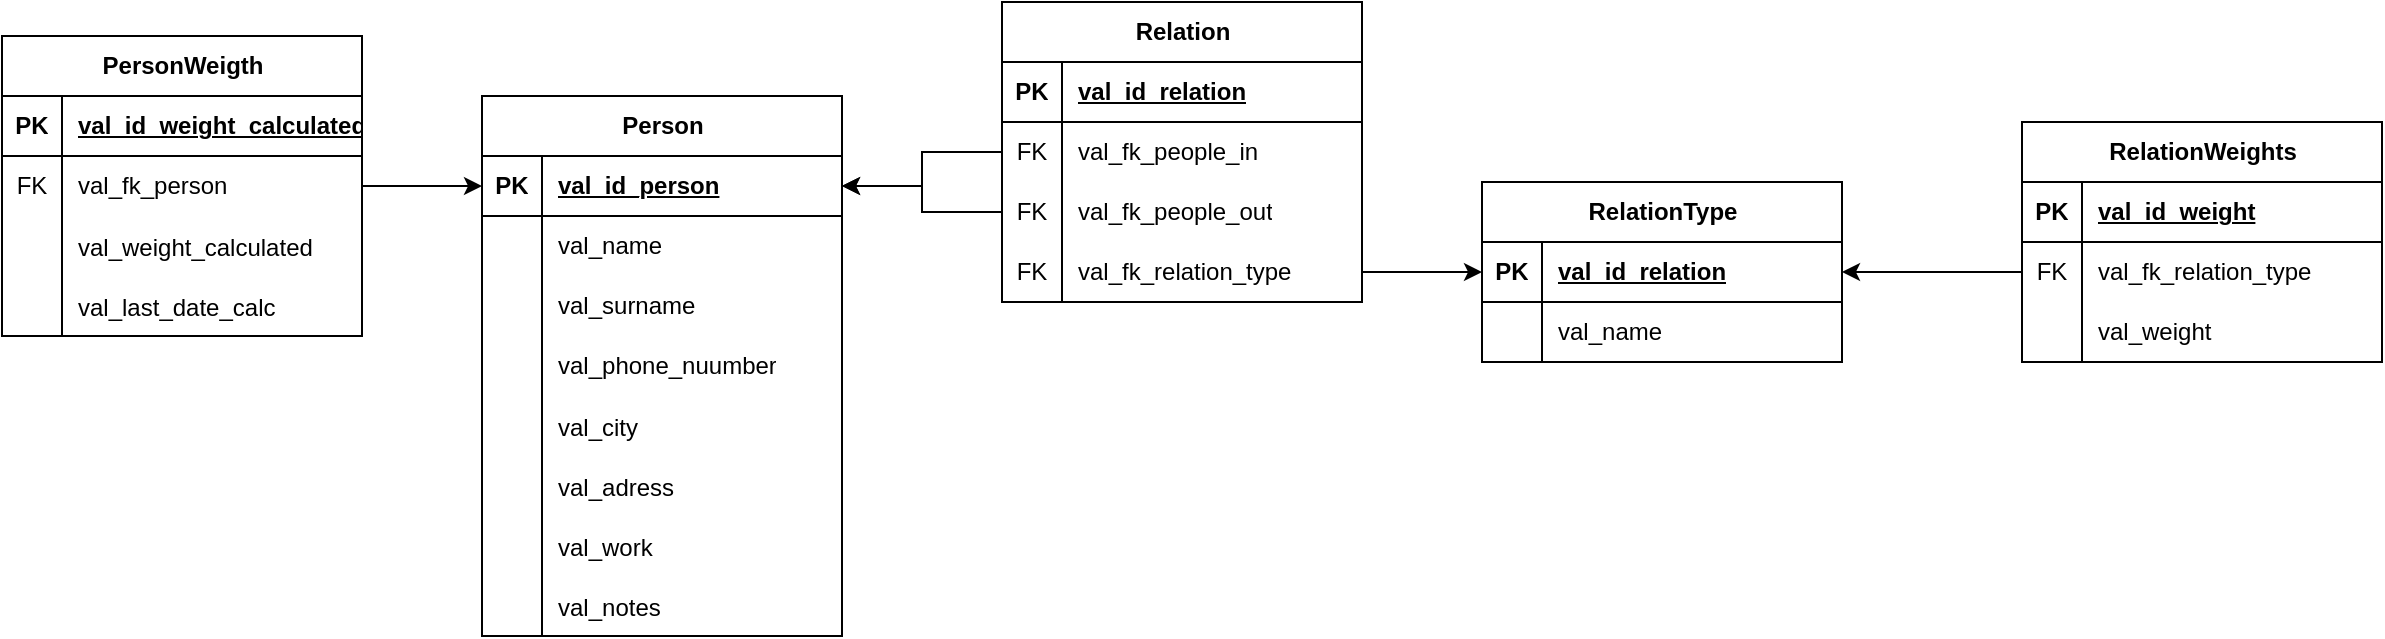 <mxfile version="21.2.8" type="device">
  <diagram id="R2lEEEUBdFMjLlhIrx00" name="Page-1">
    <mxGraphModel dx="1886" dy="606" grid="1" gridSize="10" guides="1" tooltips="1" connect="1" arrows="1" fold="1" page="1" pageScale="1" pageWidth="850" pageHeight="1100" math="0" shadow="0" extFonts="Permanent Marker^https://fonts.googleapis.com/css?family=Permanent+Marker">
      <root>
        <mxCell id="0" />
        <mxCell id="1" parent="0" />
        <mxCell id="1rvIrhGIlW54OYTGhbWG-1" value="Person" style="shape=table;startSize=30;container=1;collapsible=1;childLayout=tableLayout;fixedRows=1;rowLines=0;fontStyle=1;align=center;resizeLast=1;html=1;" vertex="1" parent="1">
          <mxGeometry x="100" y="337" width="180" height="270" as="geometry" />
        </mxCell>
        <mxCell id="1rvIrhGIlW54OYTGhbWG-2" value="" style="shape=tableRow;horizontal=0;startSize=0;swimlaneHead=0;swimlaneBody=0;fillColor=none;collapsible=0;dropTarget=0;points=[[0,0.5],[1,0.5]];portConstraint=eastwest;top=0;left=0;right=0;bottom=1;" vertex="1" parent="1rvIrhGIlW54OYTGhbWG-1">
          <mxGeometry y="30" width="180" height="30" as="geometry" />
        </mxCell>
        <mxCell id="1rvIrhGIlW54OYTGhbWG-3" value="PK" style="shape=partialRectangle;connectable=0;fillColor=none;top=0;left=0;bottom=0;right=0;fontStyle=1;overflow=hidden;whiteSpace=wrap;html=1;" vertex="1" parent="1rvIrhGIlW54OYTGhbWG-2">
          <mxGeometry width="30" height="30" as="geometry">
            <mxRectangle width="30" height="30" as="alternateBounds" />
          </mxGeometry>
        </mxCell>
        <mxCell id="1rvIrhGIlW54OYTGhbWG-4" value="val_id_person" style="shape=partialRectangle;connectable=0;fillColor=none;top=0;left=0;bottom=0;right=0;align=left;spacingLeft=6;fontStyle=5;overflow=hidden;whiteSpace=wrap;html=1;" vertex="1" parent="1rvIrhGIlW54OYTGhbWG-2">
          <mxGeometry x="30" width="150" height="30" as="geometry">
            <mxRectangle width="150" height="30" as="alternateBounds" />
          </mxGeometry>
        </mxCell>
        <mxCell id="1rvIrhGIlW54OYTGhbWG-5" value="" style="shape=tableRow;horizontal=0;startSize=0;swimlaneHead=0;swimlaneBody=0;fillColor=none;collapsible=0;dropTarget=0;points=[[0,0.5],[1,0.5]];portConstraint=eastwest;top=0;left=0;right=0;bottom=0;" vertex="1" parent="1rvIrhGIlW54OYTGhbWG-1">
          <mxGeometry y="60" width="180" height="30" as="geometry" />
        </mxCell>
        <mxCell id="1rvIrhGIlW54OYTGhbWG-6" value="" style="shape=partialRectangle;connectable=0;fillColor=none;top=0;left=0;bottom=0;right=0;editable=1;overflow=hidden;whiteSpace=wrap;html=1;" vertex="1" parent="1rvIrhGIlW54OYTGhbWG-5">
          <mxGeometry width="30" height="30" as="geometry">
            <mxRectangle width="30" height="30" as="alternateBounds" />
          </mxGeometry>
        </mxCell>
        <mxCell id="1rvIrhGIlW54OYTGhbWG-7" value="val_name" style="shape=partialRectangle;connectable=0;fillColor=none;top=0;left=0;bottom=0;right=0;align=left;spacingLeft=6;overflow=hidden;whiteSpace=wrap;html=1;" vertex="1" parent="1rvIrhGIlW54OYTGhbWG-5">
          <mxGeometry x="30" width="150" height="30" as="geometry">
            <mxRectangle width="150" height="30" as="alternateBounds" />
          </mxGeometry>
        </mxCell>
        <mxCell id="1rvIrhGIlW54OYTGhbWG-8" value="" style="shape=tableRow;horizontal=0;startSize=0;swimlaneHead=0;swimlaneBody=0;fillColor=none;collapsible=0;dropTarget=0;points=[[0,0.5],[1,0.5]];portConstraint=eastwest;top=0;left=0;right=0;bottom=0;" vertex="1" parent="1rvIrhGIlW54OYTGhbWG-1">
          <mxGeometry y="90" width="180" height="30" as="geometry" />
        </mxCell>
        <mxCell id="1rvIrhGIlW54OYTGhbWG-9" value="" style="shape=partialRectangle;connectable=0;fillColor=none;top=0;left=0;bottom=0;right=0;editable=1;overflow=hidden;whiteSpace=wrap;html=1;" vertex="1" parent="1rvIrhGIlW54OYTGhbWG-8">
          <mxGeometry width="30" height="30" as="geometry">
            <mxRectangle width="30" height="30" as="alternateBounds" />
          </mxGeometry>
        </mxCell>
        <mxCell id="1rvIrhGIlW54OYTGhbWG-10" value="val_surname" style="shape=partialRectangle;connectable=0;fillColor=none;top=0;left=0;bottom=0;right=0;align=left;spacingLeft=6;overflow=hidden;whiteSpace=wrap;html=1;" vertex="1" parent="1rvIrhGIlW54OYTGhbWG-8">
          <mxGeometry x="30" width="150" height="30" as="geometry">
            <mxRectangle width="150" height="30" as="alternateBounds" />
          </mxGeometry>
        </mxCell>
        <mxCell id="1rvIrhGIlW54OYTGhbWG-11" value="" style="shape=tableRow;horizontal=0;startSize=0;swimlaneHead=0;swimlaneBody=0;fillColor=none;collapsible=0;dropTarget=0;points=[[0,0.5],[1,0.5]];portConstraint=eastwest;top=0;left=0;right=0;bottom=0;" vertex="1" parent="1rvIrhGIlW54OYTGhbWG-1">
          <mxGeometry y="120" width="180" height="30" as="geometry" />
        </mxCell>
        <mxCell id="1rvIrhGIlW54OYTGhbWG-12" value="" style="shape=partialRectangle;connectable=0;fillColor=none;top=0;left=0;bottom=0;right=0;editable=1;overflow=hidden;whiteSpace=wrap;html=1;" vertex="1" parent="1rvIrhGIlW54OYTGhbWG-11">
          <mxGeometry width="30" height="30" as="geometry">
            <mxRectangle width="30" height="30" as="alternateBounds" />
          </mxGeometry>
        </mxCell>
        <mxCell id="1rvIrhGIlW54OYTGhbWG-13" value="val_phone_nuumber" style="shape=partialRectangle;connectable=0;fillColor=none;top=0;left=0;bottom=0;right=0;align=left;spacingLeft=6;overflow=hidden;whiteSpace=wrap;html=1;" vertex="1" parent="1rvIrhGIlW54OYTGhbWG-11">
          <mxGeometry x="30" width="150" height="30" as="geometry">
            <mxRectangle width="150" height="30" as="alternateBounds" />
          </mxGeometry>
        </mxCell>
        <mxCell id="1rvIrhGIlW54OYTGhbWG-71" value="" style="shape=tableRow;horizontal=0;startSize=0;swimlaneHead=0;swimlaneBody=0;fillColor=none;collapsible=0;dropTarget=0;points=[[0,0.5],[1,0.5]];portConstraint=eastwest;top=0;left=0;right=0;bottom=0;" vertex="1" parent="1rvIrhGIlW54OYTGhbWG-1">
          <mxGeometry y="150" width="180" height="30" as="geometry" />
        </mxCell>
        <mxCell id="1rvIrhGIlW54OYTGhbWG-72" value="" style="shape=partialRectangle;connectable=0;fillColor=none;top=0;left=0;bottom=0;right=0;editable=1;overflow=hidden;" vertex="1" parent="1rvIrhGIlW54OYTGhbWG-71">
          <mxGeometry width="30" height="30" as="geometry">
            <mxRectangle width="30" height="30" as="alternateBounds" />
          </mxGeometry>
        </mxCell>
        <mxCell id="1rvIrhGIlW54OYTGhbWG-73" value="val_city" style="shape=partialRectangle;connectable=0;fillColor=none;top=0;left=0;bottom=0;right=0;align=left;spacingLeft=6;overflow=hidden;" vertex="1" parent="1rvIrhGIlW54OYTGhbWG-71">
          <mxGeometry x="30" width="150" height="30" as="geometry">
            <mxRectangle width="150" height="30" as="alternateBounds" />
          </mxGeometry>
        </mxCell>
        <mxCell id="1rvIrhGIlW54OYTGhbWG-74" value="" style="shape=tableRow;horizontal=0;startSize=0;swimlaneHead=0;swimlaneBody=0;fillColor=none;collapsible=0;dropTarget=0;points=[[0,0.5],[1,0.5]];portConstraint=eastwest;top=0;left=0;right=0;bottom=0;" vertex="1" parent="1rvIrhGIlW54OYTGhbWG-1">
          <mxGeometry y="180" width="180" height="30" as="geometry" />
        </mxCell>
        <mxCell id="1rvIrhGIlW54OYTGhbWG-75" value="" style="shape=partialRectangle;connectable=0;fillColor=none;top=0;left=0;bottom=0;right=0;editable=1;overflow=hidden;" vertex="1" parent="1rvIrhGIlW54OYTGhbWG-74">
          <mxGeometry width="30" height="30" as="geometry">
            <mxRectangle width="30" height="30" as="alternateBounds" />
          </mxGeometry>
        </mxCell>
        <mxCell id="1rvIrhGIlW54OYTGhbWG-76" value="val_adress" style="shape=partialRectangle;connectable=0;fillColor=none;top=0;left=0;bottom=0;right=0;align=left;spacingLeft=6;overflow=hidden;" vertex="1" parent="1rvIrhGIlW54OYTGhbWG-74">
          <mxGeometry x="30" width="150" height="30" as="geometry">
            <mxRectangle width="150" height="30" as="alternateBounds" />
          </mxGeometry>
        </mxCell>
        <mxCell id="1rvIrhGIlW54OYTGhbWG-77" value="" style="shape=tableRow;horizontal=0;startSize=0;swimlaneHead=0;swimlaneBody=0;fillColor=none;collapsible=0;dropTarget=0;points=[[0,0.5],[1,0.5]];portConstraint=eastwest;top=0;left=0;right=0;bottom=0;" vertex="1" parent="1rvIrhGIlW54OYTGhbWG-1">
          <mxGeometry y="210" width="180" height="30" as="geometry" />
        </mxCell>
        <mxCell id="1rvIrhGIlW54OYTGhbWG-78" value="" style="shape=partialRectangle;connectable=0;fillColor=none;top=0;left=0;bottom=0;right=0;editable=1;overflow=hidden;" vertex="1" parent="1rvIrhGIlW54OYTGhbWG-77">
          <mxGeometry width="30" height="30" as="geometry">
            <mxRectangle width="30" height="30" as="alternateBounds" />
          </mxGeometry>
        </mxCell>
        <mxCell id="1rvIrhGIlW54OYTGhbWG-79" value="val_work" style="shape=partialRectangle;connectable=0;fillColor=none;top=0;left=0;bottom=0;right=0;align=left;spacingLeft=6;overflow=hidden;" vertex="1" parent="1rvIrhGIlW54OYTGhbWG-77">
          <mxGeometry x="30" width="150" height="30" as="geometry">
            <mxRectangle width="150" height="30" as="alternateBounds" />
          </mxGeometry>
        </mxCell>
        <mxCell id="1rvIrhGIlW54OYTGhbWG-80" value="" style="shape=tableRow;horizontal=0;startSize=0;swimlaneHead=0;swimlaneBody=0;fillColor=none;collapsible=0;dropTarget=0;points=[[0,0.5],[1,0.5]];portConstraint=eastwest;top=0;left=0;right=0;bottom=0;" vertex="1" parent="1rvIrhGIlW54OYTGhbWG-1">
          <mxGeometry y="240" width="180" height="30" as="geometry" />
        </mxCell>
        <mxCell id="1rvIrhGIlW54OYTGhbWG-81" value="" style="shape=partialRectangle;connectable=0;fillColor=none;top=0;left=0;bottom=0;right=0;editable=1;overflow=hidden;" vertex="1" parent="1rvIrhGIlW54OYTGhbWG-80">
          <mxGeometry width="30" height="30" as="geometry">
            <mxRectangle width="30" height="30" as="alternateBounds" />
          </mxGeometry>
        </mxCell>
        <mxCell id="1rvIrhGIlW54OYTGhbWG-82" value="val_notes" style="shape=partialRectangle;connectable=0;fillColor=none;top=0;left=0;bottom=0;right=0;align=left;spacingLeft=6;overflow=hidden;" vertex="1" parent="1rvIrhGIlW54OYTGhbWG-80">
          <mxGeometry x="30" width="150" height="30" as="geometry">
            <mxRectangle width="150" height="30" as="alternateBounds" />
          </mxGeometry>
        </mxCell>
        <mxCell id="1rvIrhGIlW54OYTGhbWG-27" value="RelationType" style="shape=table;startSize=30;container=1;collapsible=1;childLayout=tableLayout;fixedRows=1;rowLines=0;fontStyle=1;align=center;resizeLast=1;html=1;" vertex="1" parent="1">
          <mxGeometry x="600" y="380" width="180" height="90" as="geometry" />
        </mxCell>
        <mxCell id="1rvIrhGIlW54OYTGhbWG-28" value="" style="shape=tableRow;horizontal=0;startSize=0;swimlaneHead=0;swimlaneBody=0;fillColor=none;collapsible=0;dropTarget=0;points=[[0,0.5],[1,0.5]];portConstraint=eastwest;top=0;left=0;right=0;bottom=1;" vertex="1" parent="1rvIrhGIlW54OYTGhbWG-27">
          <mxGeometry y="30" width="180" height="30" as="geometry" />
        </mxCell>
        <mxCell id="1rvIrhGIlW54OYTGhbWG-29" value="PK" style="shape=partialRectangle;connectable=0;fillColor=none;top=0;left=0;bottom=0;right=0;fontStyle=1;overflow=hidden;whiteSpace=wrap;html=1;" vertex="1" parent="1rvIrhGIlW54OYTGhbWG-28">
          <mxGeometry width="30" height="30" as="geometry">
            <mxRectangle width="30" height="30" as="alternateBounds" />
          </mxGeometry>
        </mxCell>
        <mxCell id="1rvIrhGIlW54OYTGhbWG-30" value="val_id_relation" style="shape=partialRectangle;connectable=0;fillColor=none;top=0;left=0;bottom=0;right=0;align=left;spacingLeft=6;fontStyle=5;overflow=hidden;whiteSpace=wrap;html=1;" vertex="1" parent="1rvIrhGIlW54OYTGhbWG-28">
          <mxGeometry x="30" width="150" height="30" as="geometry">
            <mxRectangle width="150" height="30" as="alternateBounds" />
          </mxGeometry>
        </mxCell>
        <mxCell id="1rvIrhGIlW54OYTGhbWG-31" value="" style="shape=tableRow;horizontal=0;startSize=0;swimlaneHead=0;swimlaneBody=0;fillColor=none;collapsible=0;dropTarget=0;points=[[0,0.5],[1,0.5]];portConstraint=eastwest;top=0;left=0;right=0;bottom=0;" vertex="1" parent="1rvIrhGIlW54OYTGhbWG-27">
          <mxGeometry y="60" width="180" height="30" as="geometry" />
        </mxCell>
        <mxCell id="1rvIrhGIlW54OYTGhbWG-32" value="" style="shape=partialRectangle;connectable=0;fillColor=none;top=0;left=0;bottom=0;right=0;editable=1;overflow=hidden;whiteSpace=wrap;html=1;" vertex="1" parent="1rvIrhGIlW54OYTGhbWG-31">
          <mxGeometry width="30" height="30" as="geometry">
            <mxRectangle width="30" height="30" as="alternateBounds" />
          </mxGeometry>
        </mxCell>
        <mxCell id="1rvIrhGIlW54OYTGhbWG-33" value="val_name" style="shape=partialRectangle;connectable=0;fillColor=none;top=0;left=0;bottom=0;right=0;align=left;spacingLeft=6;overflow=hidden;whiteSpace=wrap;html=1;" vertex="1" parent="1rvIrhGIlW54OYTGhbWG-31">
          <mxGeometry x="30" width="150" height="30" as="geometry">
            <mxRectangle width="150" height="30" as="alternateBounds" />
          </mxGeometry>
        </mxCell>
        <mxCell id="1rvIrhGIlW54OYTGhbWG-40" value="RelationWeights" style="shape=table;startSize=30;container=1;collapsible=1;childLayout=tableLayout;fixedRows=1;rowLines=0;fontStyle=1;align=center;resizeLast=1;html=1;" vertex="1" parent="1">
          <mxGeometry x="870" y="350" width="180" height="120" as="geometry" />
        </mxCell>
        <mxCell id="1rvIrhGIlW54OYTGhbWG-41" value="" style="shape=tableRow;horizontal=0;startSize=0;swimlaneHead=0;swimlaneBody=0;fillColor=none;collapsible=0;dropTarget=0;points=[[0,0.5],[1,0.5]];portConstraint=eastwest;top=0;left=0;right=0;bottom=1;" vertex="1" parent="1rvIrhGIlW54OYTGhbWG-40">
          <mxGeometry y="30" width="180" height="30" as="geometry" />
        </mxCell>
        <mxCell id="1rvIrhGIlW54OYTGhbWG-42" value="PK" style="shape=partialRectangle;connectable=0;fillColor=none;top=0;left=0;bottom=0;right=0;fontStyle=1;overflow=hidden;whiteSpace=wrap;html=1;" vertex="1" parent="1rvIrhGIlW54OYTGhbWG-41">
          <mxGeometry width="30" height="30" as="geometry">
            <mxRectangle width="30" height="30" as="alternateBounds" />
          </mxGeometry>
        </mxCell>
        <mxCell id="1rvIrhGIlW54OYTGhbWG-43" value="val_id_weight" style="shape=partialRectangle;connectable=0;fillColor=none;top=0;left=0;bottom=0;right=0;align=left;spacingLeft=6;fontStyle=5;overflow=hidden;whiteSpace=wrap;html=1;" vertex="1" parent="1rvIrhGIlW54OYTGhbWG-41">
          <mxGeometry x="30" width="150" height="30" as="geometry">
            <mxRectangle width="150" height="30" as="alternateBounds" />
          </mxGeometry>
        </mxCell>
        <mxCell id="1rvIrhGIlW54OYTGhbWG-44" value="" style="shape=tableRow;horizontal=0;startSize=0;swimlaneHead=0;swimlaneBody=0;fillColor=none;collapsible=0;dropTarget=0;points=[[0,0.5],[1,0.5]];portConstraint=eastwest;top=0;left=0;right=0;bottom=0;" vertex="1" parent="1rvIrhGIlW54OYTGhbWG-40">
          <mxGeometry y="60" width="180" height="30" as="geometry" />
        </mxCell>
        <mxCell id="1rvIrhGIlW54OYTGhbWG-45" value="FK" style="shape=partialRectangle;connectable=0;fillColor=none;top=0;left=0;bottom=0;right=0;editable=1;overflow=hidden;whiteSpace=wrap;html=1;" vertex="1" parent="1rvIrhGIlW54OYTGhbWG-44">
          <mxGeometry width="30" height="30" as="geometry">
            <mxRectangle width="30" height="30" as="alternateBounds" />
          </mxGeometry>
        </mxCell>
        <mxCell id="1rvIrhGIlW54OYTGhbWG-46" value="val_fk_relation_type" style="shape=partialRectangle;connectable=0;fillColor=none;top=0;left=0;bottom=0;right=0;align=left;spacingLeft=6;overflow=hidden;whiteSpace=wrap;html=1;" vertex="1" parent="1rvIrhGIlW54OYTGhbWG-44">
          <mxGeometry x="30" width="150" height="30" as="geometry">
            <mxRectangle width="150" height="30" as="alternateBounds" />
          </mxGeometry>
        </mxCell>
        <mxCell id="1rvIrhGIlW54OYTGhbWG-47" value="" style="shape=tableRow;horizontal=0;startSize=0;swimlaneHead=0;swimlaneBody=0;fillColor=none;collapsible=0;dropTarget=0;points=[[0,0.5],[1,0.5]];portConstraint=eastwest;top=0;left=0;right=0;bottom=0;" vertex="1" parent="1rvIrhGIlW54OYTGhbWG-40">
          <mxGeometry y="90" width="180" height="30" as="geometry" />
        </mxCell>
        <mxCell id="1rvIrhGIlW54OYTGhbWG-48" value="" style="shape=partialRectangle;connectable=0;fillColor=none;top=0;left=0;bottom=0;right=0;editable=1;overflow=hidden;whiteSpace=wrap;html=1;" vertex="1" parent="1rvIrhGIlW54OYTGhbWG-47">
          <mxGeometry width="30" height="30" as="geometry">
            <mxRectangle width="30" height="30" as="alternateBounds" />
          </mxGeometry>
        </mxCell>
        <mxCell id="1rvIrhGIlW54OYTGhbWG-49" value="val_weight" style="shape=partialRectangle;connectable=0;fillColor=none;top=0;left=0;bottom=0;right=0;align=left;spacingLeft=6;overflow=hidden;whiteSpace=wrap;html=1;" vertex="1" parent="1rvIrhGIlW54OYTGhbWG-47">
          <mxGeometry x="30" width="150" height="30" as="geometry">
            <mxRectangle width="150" height="30" as="alternateBounds" />
          </mxGeometry>
        </mxCell>
        <mxCell id="1rvIrhGIlW54OYTGhbWG-53" value="Relation" style="shape=table;startSize=30;container=1;collapsible=1;childLayout=tableLayout;fixedRows=1;rowLines=0;fontStyle=1;align=center;resizeLast=1;html=1;" vertex="1" parent="1">
          <mxGeometry x="360" y="290" width="180" height="150" as="geometry" />
        </mxCell>
        <mxCell id="1rvIrhGIlW54OYTGhbWG-54" value="" style="shape=tableRow;horizontal=0;startSize=0;swimlaneHead=0;swimlaneBody=0;fillColor=none;collapsible=0;dropTarget=0;points=[[0,0.5],[1,0.5]];portConstraint=eastwest;top=0;left=0;right=0;bottom=1;" vertex="1" parent="1rvIrhGIlW54OYTGhbWG-53">
          <mxGeometry y="30" width="180" height="30" as="geometry" />
        </mxCell>
        <mxCell id="1rvIrhGIlW54OYTGhbWG-55" value="PK" style="shape=partialRectangle;connectable=0;fillColor=none;top=0;left=0;bottom=0;right=0;fontStyle=1;overflow=hidden;whiteSpace=wrap;html=1;" vertex="1" parent="1rvIrhGIlW54OYTGhbWG-54">
          <mxGeometry width="30" height="30" as="geometry">
            <mxRectangle width="30" height="30" as="alternateBounds" />
          </mxGeometry>
        </mxCell>
        <mxCell id="1rvIrhGIlW54OYTGhbWG-56" value="val_id_relation" style="shape=partialRectangle;connectable=0;fillColor=none;top=0;left=0;bottom=0;right=0;align=left;spacingLeft=6;fontStyle=5;overflow=hidden;whiteSpace=wrap;html=1;" vertex="1" parent="1rvIrhGIlW54OYTGhbWG-54">
          <mxGeometry x="30" width="150" height="30" as="geometry">
            <mxRectangle width="150" height="30" as="alternateBounds" />
          </mxGeometry>
        </mxCell>
        <mxCell id="1rvIrhGIlW54OYTGhbWG-57" value="" style="shape=tableRow;horizontal=0;startSize=0;swimlaneHead=0;swimlaneBody=0;fillColor=none;collapsible=0;dropTarget=0;points=[[0,0.5],[1,0.5]];portConstraint=eastwest;top=0;left=0;right=0;bottom=0;" vertex="1" parent="1rvIrhGIlW54OYTGhbWG-53">
          <mxGeometry y="60" width="180" height="30" as="geometry" />
        </mxCell>
        <mxCell id="1rvIrhGIlW54OYTGhbWG-58" value="FK" style="shape=partialRectangle;connectable=0;fillColor=none;top=0;left=0;bottom=0;right=0;editable=1;overflow=hidden;whiteSpace=wrap;html=1;" vertex="1" parent="1rvIrhGIlW54OYTGhbWG-57">
          <mxGeometry width="30" height="30" as="geometry">
            <mxRectangle width="30" height="30" as="alternateBounds" />
          </mxGeometry>
        </mxCell>
        <mxCell id="1rvIrhGIlW54OYTGhbWG-59" value="val_fk_people_in" style="shape=partialRectangle;connectable=0;fillColor=none;top=0;left=0;bottom=0;right=0;align=left;spacingLeft=6;overflow=hidden;whiteSpace=wrap;html=1;" vertex="1" parent="1rvIrhGIlW54OYTGhbWG-57">
          <mxGeometry x="30" width="150" height="30" as="geometry">
            <mxRectangle width="150" height="30" as="alternateBounds" />
          </mxGeometry>
        </mxCell>
        <mxCell id="1rvIrhGIlW54OYTGhbWG-60" value="" style="shape=tableRow;horizontal=0;startSize=0;swimlaneHead=0;swimlaneBody=0;fillColor=none;collapsible=0;dropTarget=0;points=[[0,0.5],[1,0.5]];portConstraint=eastwest;top=0;left=0;right=0;bottom=0;" vertex="1" parent="1rvIrhGIlW54OYTGhbWG-53">
          <mxGeometry y="90" width="180" height="30" as="geometry" />
        </mxCell>
        <mxCell id="1rvIrhGIlW54OYTGhbWG-61" value="FK" style="shape=partialRectangle;connectable=0;fillColor=none;top=0;left=0;bottom=0;right=0;editable=1;overflow=hidden;whiteSpace=wrap;html=1;" vertex="1" parent="1rvIrhGIlW54OYTGhbWG-60">
          <mxGeometry width="30" height="30" as="geometry">
            <mxRectangle width="30" height="30" as="alternateBounds" />
          </mxGeometry>
        </mxCell>
        <mxCell id="1rvIrhGIlW54OYTGhbWG-62" value="val_fk_people_out" style="shape=partialRectangle;connectable=0;fillColor=none;top=0;left=0;bottom=0;right=0;align=left;spacingLeft=6;overflow=hidden;whiteSpace=wrap;html=1;" vertex="1" parent="1rvIrhGIlW54OYTGhbWG-60">
          <mxGeometry x="30" width="150" height="30" as="geometry">
            <mxRectangle width="150" height="30" as="alternateBounds" />
          </mxGeometry>
        </mxCell>
        <mxCell id="1rvIrhGIlW54OYTGhbWG-63" value="" style="shape=tableRow;horizontal=0;startSize=0;swimlaneHead=0;swimlaneBody=0;fillColor=none;collapsible=0;dropTarget=0;points=[[0,0.5],[1,0.5]];portConstraint=eastwest;top=0;left=0;right=0;bottom=0;" vertex="1" parent="1rvIrhGIlW54OYTGhbWG-53">
          <mxGeometry y="120" width="180" height="30" as="geometry" />
        </mxCell>
        <mxCell id="1rvIrhGIlW54OYTGhbWG-64" value="FK" style="shape=partialRectangle;connectable=0;fillColor=none;top=0;left=0;bottom=0;right=0;editable=1;overflow=hidden;whiteSpace=wrap;html=1;" vertex="1" parent="1rvIrhGIlW54OYTGhbWG-63">
          <mxGeometry width="30" height="30" as="geometry">
            <mxRectangle width="30" height="30" as="alternateBounds" />
          </mxGeometry>
        </mxCell>
        <mxCell id="1rvIrhGIlW54OYTGhbWG-65" value="val_fk_relation_type" style="shape=partialRectangle;connectable=0;fillColor=none;top=0;left=0;bottom=0;right=0;align=left;spacingLeft=6;overflow=hidden;whiteSpace=wrap;html=1;" vertex="1" parent="1rvIrhGIlW54OYTGhbWG-63">
          <mxGeometry x="30" width="150" height="30" as="geometry">
            <mxRectangle width="150" height="30" as="alternateBounds" />
          </mxGeometry>
        </mxCell>
        <mxCell id="1rvIrhGIlW54OYTGhbWG-66" style="edgeStyle=orthogonalEdgeStyle;rounded=0;orthogonalLoop=1;jettySize=auto;html=1;" edge="1" parent="1" source="1rvIrhGIlW54OYTGhbWG-44" target="1rvIrhGIlW54OYTGhbWG-28">
          <mxGeometry relative="1" as="geometry" />
        </mxCell>
        <mxCell id="1rvIrhGIlW54OYTGhbWG-67" style="edgeStyle=orthogonalEdgeStyle;rounded=0;orthogonalLoop=1;jettySize=auto;html=1;entryX=1;entryY=0.5;entryDx=0;entryDy=0;" edge="1" parent="1" source="1rvIrhGIlW54OYTGhbWG-57" target="1rvIrhGIlW54OYTGhbWG-2">
          <mxGeometry relative="1" as="geometry" />
        </mxCell>
        <mxCell id="1rvIrhGIlW54OYTGhbWG-69" style="edgeStyle=orthogonalEdgeStyle;rounded=0;orthogonalLoop=1;jettySize=auto;html=1;" edge="1" parent="1" source="1rvIrhGIlW54OYTGhbWG-60" target="1rvIrhGIlW54OYTGhbWG-2">
          <mxGeometry relative="1" as="geometry" />
        </mxCell>
        <mxCell id="1rvIrhGIlW54OYTGhbWG-70" style="edgeStyle=orthogonalEdgeStyle;rounded=0;orthogonalLoop=1;jettySize=auto;html=1;" edge="1" parent="1" source="1rvIrhGIlW54OYTGhbWG-63" target="1rvIrhGIlW54OYTGhbWG-28">
          <mxGeometry relative="1" as="geometry" />
        </mxCell>
        <mxCell id="1rvIrhGIlW54OYTGhbWG-83" value="PersonWeigth" style="shape=table;startSize=30;container=1;collapsible=1;childLayout=tableLayout;fixedRows=1;rowLines=0;fontStyle=1;align=center;resizeLast=1;html=1;" vertex="1" parent="1">
          <mxGeometry x="-140" y="307" width="180" height="150" as="geometry" />
        </mxCell>
        <mxCell id="1rvIrhGIlW54OYTGhbWG-84" value="" style="shape=tableRow;horizontal=0;startSize=0;swimlaneHead=0;swimlaneBody=0;fillColor=none;collapsible=0;dropTarget=0;points=[[0,0.5],[1,0.5]];portConstraint=eastwest;top=0;left=0;right=0;bottom=1;" vertex="1" parent="1rvIrhGIlW54OYTGhbWG-83">
          <mxGeometry y="30" width="180" height="30" as="geometry" />
        </mxCell>
        <mxCell id="1rvIrhGIlW54OYTGhbWG-85" value="PK" style="shape=partialRectangle;connectable=0;fillColor=none;top=0;left=0;bottom=0;right=0;fontStyle=1;overflow=hidden;whiteSpace=wrap;html=1;" vertex="1" parent="1rvIrhGIlW54OYTGhbWG-84">
          <mxGeometry width="30" height="30" as="geometry">
            <mxRectangle width="30" height="30" as="alternateBounds" />
          </mxGeometry>
        </mxCell>
        <mxCell id="1rvIrhGIlW54OYTGhbWG-86" value="val_id_weight_calculated" style="shape=partialRectangle;connectable=0;fillColor=none;top=0;left=0;bottom=0;right=0;align=left;spacingLeft=6;fontStyle=5;overflow=hidden;whiteSpace=wrap;html=1;" vertex="1" parent="1rvIrhGIlW54OYTGhbWG-84">
          <mxGeometry x="30" width="150" height="30" as="geometry">
            <mxRectangle width="150" height="30" as="alternateBounds" />
          </mxGeometry>
        </mxCell>
        <mxCell id="1rvIrhGIlW54OYTGhbWG-87" value="" style="shape=tableRow;horizontal=0;startSize=0;swimlaneHead=0;swimlaneBody=0;fillColor=none;collapsible=0;dropTarget=0;points=[[0,0.5],[1,0.5]];portConstraint=eastwest;top=0;left=0;right=0;bottom=0;" vertex="1" parent="1rvIrhGIlW54OYTGhbWG-83">
          <mxGeometry y="60" width="180" height="30" as="geometry" />
        </mxCell>
        <mxCell id="1rvIrhGIlW54OYTGhbWG-88" value="FK" style="shape=partialRectangle;connectable=0;fillColor=none;top=0;left=0;bottom=0;right=0;editable=1;overflow=hidden;whiteSpace=wrap;html=1;" vertex="1" parent="1rvIrhGIlW54OYTGhbWG-87">
          <mxGeometry width="30" height="30" as="geometry">
            <mxRectangle width="30" height="30" as="alternateBounds" />
          </mxGeometry>
        </mxCell>
        <mxCell id="1rvIrhGIlW54OYTGhbWG-89" value="val_fk_person" style="shape=partialRectangle;connectable=0;fillColor=none;top=0;left=0;bottom=0;right=0;align=left;spacingLeft=6;overflow=hidden;whiteSpace=wrap;html=1;" vertex="1" parent="1rvIrhGIlW54OYTGhbWG-87">
          <mxGeometry x="30" width="150" height="30" as="geometry">
            <mxRectangle width="150" height="30" as="alternateBounds" />
          </mxGeometry>
        </mxCell>
        <mxCell id="1rvIrhGIlW54OYTGhbWG-90" value="" style="shape=tableRow;horizontal=0;startSize=0;swimlaneHead=0;swimlaneBody=0;fillColor=none;collapsible=0;dropTarget=0;points=[[0,0.5],[1,0.5]];portConstraint=eastwest;top=0;left=0;right=0;bottom=0;" vertex="1" parent="1rvIrhGIlW54OYTGhbWG-83">
          <mxGeometry y="90" width="180" height="30" as="geometry" />
        </mxCell>
        <mxCell id="1rvIrhGIlW54OYTGhbWG-91" value="" style="shape=partialRectangle;connectable=0;fillColor=none;top=0;left=0;bottom=0;right=0;editable=1;overflow=hidden;" vertex="1" parent="1rvIrhGIlW54OYTGhbWG-90">
          <mxGeometry width="30" height="30" as="geometry">
            <mxRectangle width="30" height="30" as="alternateBounds" />
          </mxGeometry>
        </mxCell>
        <mxCell id="1rvIrhGIlW54OYTGhbWG-92" value="val_weight_calculated" style="shape=partialRectangle;connectable=0;fillColor=none;top=0;left=0;bottom=0;right=0;align=left;spacingLeft=6;overflow=hidden;" vertex="1" parent="1rvIrhGIlW54OYTGhbWG-90">
          <mxGeometry x="30" width="150" height="30" as="geometry">
            <mxRectangle width="150" height="30" as="alternateBounds" />
          </mxGeometry>
        </mxCell>
        <mxCell id="1rvIrhGIlW54OYTGhbWG-93" value="" style="shape=tableRow;horizontal=0;startSize=0;swimlaneHead=0;swimlaneBody=0;fillColor=none;collapsible=0;dropTarget=0;points=[[0,0.5],[1,0.5]];portConstraint=eastwest;top=0;left=0;right=0;bottom=0;" vertex="1" parent="1rvIrhGIlW54OYTGhbWG-83">
          <mxGeometry y="120" width="180" height="30" as="geometry" />
        </mxCell>
        <mxCell id="1rvIrhGIlW54OYTGhbWG-94" value="" style="shape=partialRectangle;connectable=0;fillColor=none;top=0;left=0;bottom=0;right=0;editable=1;overflow=hidden;" vertex="1" parent="1rvIrhGIlW54OYTGhbWG-93">
          <mxGeometry width="30" height="30" as="geometry">
            <mxRectangle width="30" height="30" as="alternateBounds" />
          </mxGeometry>
        </mxCell>
        <mxCell id="1rvIrhGIlW54OYTGhbWG-95" value="val_last_date_calc" style="shape=partialRectangle;connectable=0;fillColor=none;top=0;left=0;bottom=0;right=0;align=left;spacingLeft=6;overflow=hidden;" vertex="1" parent="1rvIrhGIlW54OYTGhbWG-93">
          <mxGeometry x="30" width="150" height="30" as="geometry">
            <mxRectangle width="150" height="30" as="alternateBounds" />
          </mxGeometry>
        </mxCell>
        <mxCell id="1rvIrhGIlW54OYTGhbWG-96" style="edgeStyle=orthogonalEdgeStyle;rounded=0;orthogonalLoop=1;jettySize=auto;html=1;" edge="1" parent="1" source="1rvIrhGIlW54OYTGhbWG-87" target="1rvIrhGIlW54OYTGhbWG-2">
          <mxGeometry relative="1" as="geometry" />
        </mxCell>
      </root>
    </mxGraphModel>
  </diagram>
</mxfile>
